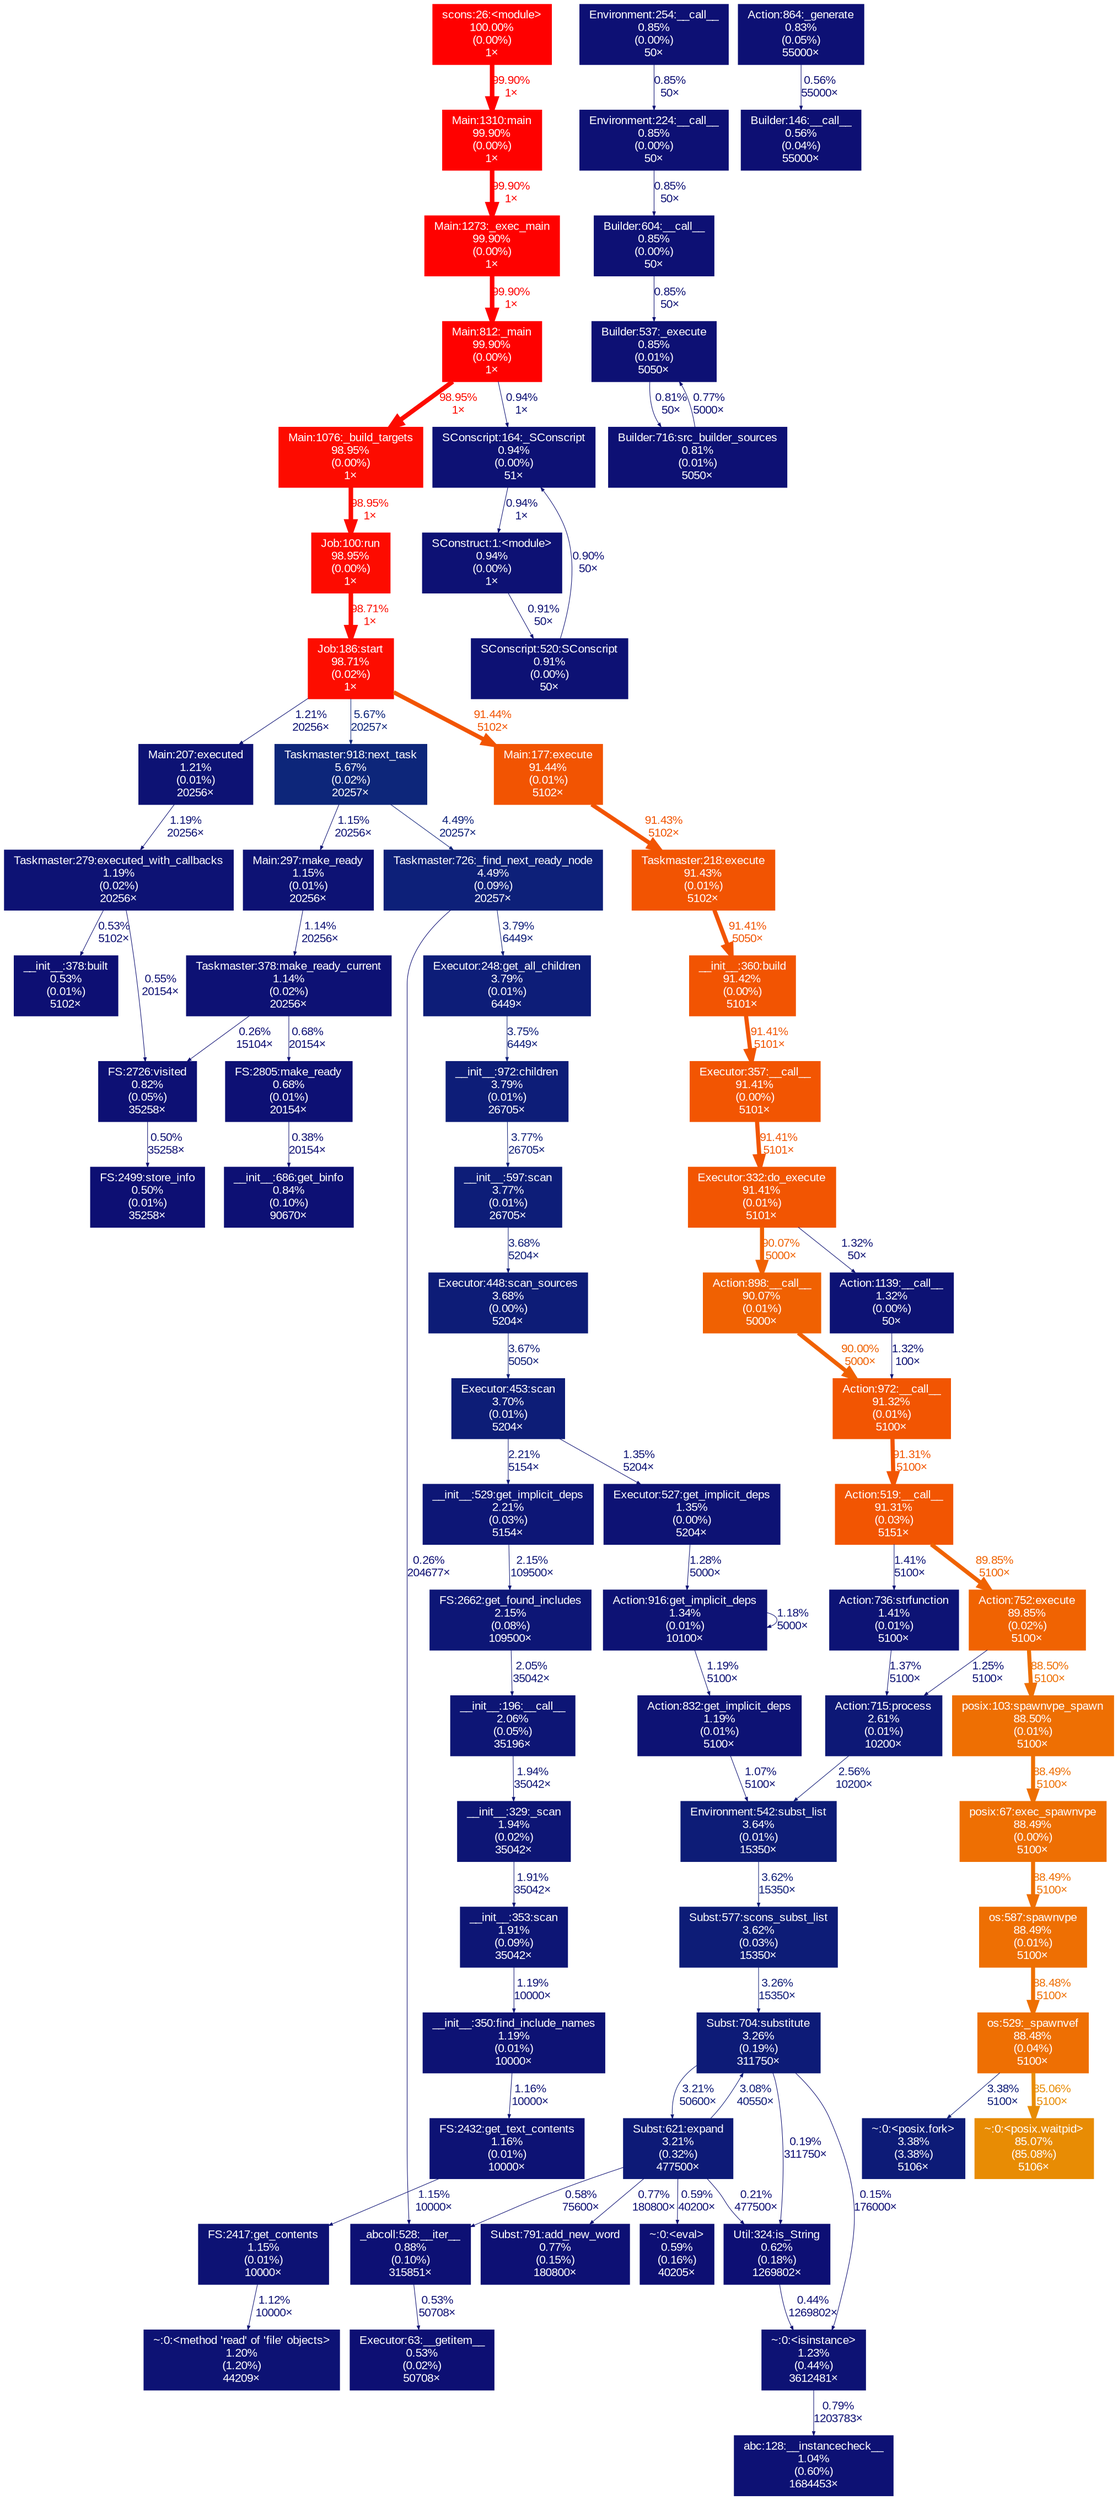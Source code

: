 digraph {
	graph [ranksep=0.25, fontname=Arial, nodesep=0.125];
	node [fontname=Arial, style=filled, height=0, width=0, shape=box, fontcolor=white];
	edge [fontname=Arial];
	2 [color="#0d0f73", fontcolor="#ffffff", fontsize="10.00", label="__init__:378:built\n0.53%\n(0.01%)\n5102×"];
	3 [color="#0d1274", fontcolor="#ffffff", fontsize="10.00", label="Taskmaster:279:executed_with_callbacks\n1.19%\n(0.02%)\n20256×"];
	3 -> 2 [color="#0d0f73", label="0.53%\n5102×", arrowsize="0.35", fontsize="10.00", fontcolor="#0d0f73", labeldistance="0.50", penwidth="0.50"];
	3 -> 185 [color="#0d0f73", label="0.55%\n20154×", arrowsize="0.35", fontsize="10.00", fontcolor="#0d0f73", labeldistance="0.50", penwidth="0.50"];
	7 [color="#0d2079", fontcolor="#ffffff", fontsize="10.00", label="Taskmaster:726:_find_next_ready_node\n4.49%\n(0.09%)\n20257×"];
	7 -> 487 [color="#0d0e73", label="0.26%\n204677×", arrowsize="0.35", fontsize="10.00", fontcolor="#0d0e73", labeldistance="0.50", penwidth="0.50"];
	7 -> 858 [color="#0d1d78", label="3.79%\n6449×", arrowsize="0.35", fontsize="10.00", fontcolor="#0d1d78", labeldistance="0.50", penwidth="0.50"];
	21 [color="#0d1074", fontcolor="#ffffff", fontsize="10.00", label="Builder:537:_execute\n0.85%\n(0.01%)\n5050×"];
	21 -> 198 [color="#0d1074", label="0.81%\n50×", arrowsize="0.35", fontsize="10.00", fontcolor="#0d1074", labeldistance="0.50", penwidth="0.50"];
	29 [color="#0d1174", fontcolor="#ffffff", fontsize="10.00", label="SConscript:164:_SConscript\n0.94%\n(0.00%)\n51×"];
	29 -> 125 [color="#0d1174", label="0.94%\n1×", arrowsize="0.35", fontsize="10.00", fontcolor="#0d1174", labeldistance="0.50", penwidth="0.50"];
	33 [color="#0d1a77", fontcolor="#ffffff", fontsize="10.00", label="Subst:621:expand\n3.21%\n(0.32%)\n477500×"];
	33 -> 420 [color="#0d0e73", label="0.21%\n477500×", arrowsize="0.35", fontsize="10.00", fontcolor="#0d0e73", labeldistance="0.50", penwidth="0.50"];
	33 -> 487 [color="#0d0f73", label="0.58%\n75600×", arrowsize="0.35", fontsize="10.00", fontcolor="#0d0f73", labeldistance="0.50", penwidth="0.50"];
	33 -> 268 [color="#0d1074", label="0.77%\n180800×", arrowsize="0.35", fontsize="10.00", fontcolor="#0d1074", labeldistance="0.50", penwidth="0.50"];
	33 -> 508 [color="#0d0f73", label="0.59%\n40200×", arrowsize="0.35", fontsize="10.00", fontcolor="#0d0f73", labeldistance="0.50", penwidth="0.50"];
	33 -> 437 [color="#0d1a77", label="3.08%\n40550×", arrowsize="0.35", fontsize="10.00", fontcolor="#0d1a77", labeldistance="0.50", penwidth="0.50"];
	77 [color="#0d1274", fontcolor="#ffffff", fontsize="10.00", label="Executor:527:get_implicit_deps\n1.35%\n(0.00%)\n5204×"];
	77 -> 786 [color="#0d1274", label="1.28%\n5000×", arrowsize="0.35", fontsize="10.00", fontcolor="#0d1274", labeldistance="0.50", penwidth="0.50"];
	85 [color="#ff0100", fontcolor="#ffffff", fontsize="10.00", label="Main:812:_main\n99.90%\n(0.00%)\n1×"];
	85 -> 29 [color="#0d1174", label="0.94%\n1×", arrowsize="0.35", fontsize="10.00", fontcolor="#0d1174", labeldistance="0.50", penwidth="0.50"];
	85 -> 578 [color="#fd0b00", label="98.95%\n1×", arrowsize="0.99", fontsize="10.00", fontcolor="#fd0b00", labeldistance="3.96", penwidth="3.96"];
	122 [color="#ff0100", fontcolor="#ffffff", fontsize="10.00", label="Main:1310:main\n99.90%\n(0.00%)\n1×"];
	122 -> 438 [color="#ff0100", label="99.90%\n1×", arrowsize="1.00", fontsize="10.00", fontcolor="#ff0100", labeldistance="4.00", penwidth="4.00"];
	125 [color="#0d1174", fontcolor="#ffffff", fontsize="10.00", label="SConstruct:1:<module>\n0.94%\n(0.00%)\n1×"];
	125 -> 303 [color="#0d1174", label="0.91%\n50×", arrowsize="0.35", fontsize="10.00", fontcolor="#0d1174", labeldistance="0.50", penwidth="0.50"];
	131 [color="#0d1074", fontcolor="#ffffff", fontsize="10.00", label="__init__:686:get_binfo\n0.84%\n(0.10%)\n90670×"];
	152 [color="#0d1575", fontcolor="#ffffff", fontsize="10.00", label="__init__:196:__call__\n2.06%\n(0.05%)\n35196×"];
	152 -> 551 [color="#0d1575", label="1.94%\n35042×", arrowsize="0.35", fontsize="10.00", fontcolor="#0d1575", labeldistance="0.50", penwidth="0.50"];
	184 [color="#0d1174", fontcolor="#ffffff", fontsize="10.00", label="Taskmaster:378:make_ready_current\n1.14%\n(0.02%)\n20256×"];
	184 -> 185 [color="#0d0e73", label="0.26%\n15104×", arrowsize="0.35", fontsize="10.00", fontcolor="#0d0e73", labeldistance="0.50", penwidth="0.50"];
	184 -> 794 [color="#0d1074", label="0.68%\n20154×", arrowsize="0.35", fontsize="10.00", fontcolor="#0d1074", labeldistance="0.50", penwidth="0.50"];
	185 [color="#0d1074", fontcolor="#ffffff", fontsize="10.00", label="FS:2726:visited\n0.82%\n(0.05%)\n35258×"];
	185 -> 730 [color="#0d0f73", label="0.50%\n35258×", arrowsize="0.35", fontsize="10.00", fontcolor="#0d0f73", labeldistance="0.50", penwidth="0.50"];
	187 [color="#0d1d78", fontcolor="#ffffff", fontsize="10.00", label="__init__:597:scan\n3.77%\n(0.01%)\n26705×"];
	187 -> 1265 [color="#0d1c77", label="3.68%\n5204×", arrowsize="0.35", fontsize="10.00", fontcolor="#0d1c77", labeldistance="0.50", penwidth="0.50"];
	190 [color="#0d1274", fontcolor="#ffffff", fontsize="10.00", label="Main:207:executed\n1.21%\n(0.01%)\n20256×"];
	190 -> 3 [color="#0d1274", label="1.19%\n20256×", arrowsize="0.35", fontsize="10.00", fontcolor="#0d1274", labeldistance="0.50", penwidth="0.50"];
	194 [color="#0d1876", fontcolor="#ffffff", fontsize="10.00", label="Action:715:process\n2.61%\n(0.01%)\n10200×"];
	194 -> 1098 [color="#0d1876", label="2.56%\n10200×", arrowsize="0.35", fontsize="10.00", fontcolor="#0d1876", labeldistance="0.50", penwidth="0.50"];
	198 [color="#0d1074", fontcolor="#ffffff", fontsize="10.00", label="Builder:716:src_builder_sources\n0.81%\n(0.01%)\n5050×"];
	198 -> 21 [color="#0d1074", label="0.77%\n5000×", arrowsize="0.35", fontsize="10.00", fontcolor="#0d1074", labeldistance="0.50", penwidth="0.50"];
	199 [color="#0d1d78", fontcolor="#ffffff", fontsize="10.00", label="__init__:972:children\n3.79%\n(0.01%)\n26705×"];
	199 -> 187 [color="#0d1d78", label="3.77%\n26705×", arrowsize="0.35", fontsize="10.00", fontcolor="#0d1d78", labeldistance="0.50", penwidth="0.50"];
	216 [color="#0d1575", fontcolor="#ffffff", fontsize="10.00", label="__init__:353:scan\n1.91%\n(0.09%)\n35042×"];
	216 -> 961 [color="#0d1274", label="1.19%\n10000×", arrowsize="0.35", fontsize="10.00", fontcolor="#0d1274", labeldistance="0.50", penwidth="0.50"];
	230 [color="#0d267a", fontcolor="#ffffff", fontsize="10.00", label="Taskmaster:918:next_task\n5.67%\n(0.02%)\n20257×"];
	230 -> 7 [color="#0d2079", label="4.49%\n20257×", arrowsize="0.35", fontsize="10.00", fontcolor="#0d2079", labeldistance="0.50", penwidth="0.50"];
	230 -> 1482 [color="#0d1274", label="1.15%\n20256×", arrowsize="0.35", fontsize="10.00", fontcolor="#0d1274", labeldistance="0.50", penwidth="0.50"];
	231 [color="#f25402", fontcolor="#ffffff", fontsize="10.00", label="__init__:360:build\n91.42%\n(0.00%)\n5101×"];
	231 -> 813 [color="#f25502", label="91.41%\n5101×", arrowsize="0.96", fontsize="10.00", fontcolor="#f25502", labeldistance="3.66", penwidth="3.66"];
	246 [color="#0d1676", fontcolor="#ffffff", fontsize="10.00", label="FS:2662:get_found_includes\n2.15%\n(0.08%)\n109500×"];
	246 -> 152 [color="#0d1575", label="2.05%\n35042×", arrowsize="0.35", fontsize="10.00", fontcolor="#0d1575", labeldistance="0.50", penwidth="0.50"];
	253 [color="#0d1d77", fontcolor="#ffffff", fontsize="10.00", label="Executor:453:scan\n3.70%\n(0.01%)\n5204×"];
	253 -> 77 [color="#0d1274", label="1.35%\n5204×", arrowsize="0.35", fontsize="10.00", fontcolor="#0d1274", labeldistance="0.50", penwidth="0.50"];
	253 -> 718 [color="#0d1676", label="2.21%\n5154×", arrowsize="0.35", fontsize="10.00", fontcolor="#0d1676", labeldistance="0.50", penwidth="0.50"];
	268 [color="#0d1074", fontcolor="#ffffff", fontsize="10.00", label="Subst:791:add_new_word\n0.77%\n(0.15%)\n180800×"];
	273 [color="#ff0000", fontcolor="#ffffff", fontsize="10.00", label="scons:26:<module>\n100.00%\n(0.00%)\n1×"];
	273 -> 122 [color="#ff0100", label="99.90%\n1×", arrowsize="1.00", fontsize="10.00", fontcolor="#ff0100", labeldistance="4.00", penwidth="4.00"];
	303 [color="#0d1174", fontcolor="#ffffff", fontsize="10.00", label="SConscript:520:SConscript\n0.91%\n(0.00%)\n50×"];
	303 -> 29 [color="#0d1074", label="0.90%\n50×", arrowsize="0.35", fontsize="10.00", fontcolor="#0d1074", labeldistance="0.50", penwidth="0.50"];
	304 [color="#0d1375", fontcolor="#ffffff", fontsize="10.00", label="Action:736:strfunction\n1.41%\n(0.01%)\n5100×"];
	304 -> 194 [color="#0d1274", label="1.37%\n5100×", arrowsize="0.35", fontsize="10.00", fontcolor="#0d1274", labeldistance="0.50", penwidth="0.50"];
	324 [color="#fd0d00", fontcolor="#ffffff", fontsize="10.00", label="Job:186:start\n98.71%\n(0.02%)\n1×"];
	324 -> 230 [color="#0d267a", label="5.67%\n20257×", arrowsize="0.35", fontsize="10.00", fontcolor="#0d267a", labeldistance="0.50", penwidth="0.50"];
	324 -> 1255 [color="#f25402", label="91.44%\n5102×", arrowsize="0.96", fontsize="10.00", fontcolor="#f25402", labeldistance="3.66", penwidth="3.66"];
	324 -> 190 [color="#0d1274", label="1.21%\n20256×", arrowsize="0.35", fontsize="10.00", fontcolor="#0d1274", labeldistance="0.50", penwidth="0.50"];
	350 [color="#0d1c77", fontcolor="#ffffff", fontsize="10.00", label="Subst:577:scons_subst_list\n3.62%\n(0.03%)\n15350×"];
	350 -> 437 [color="#0d1b77", label="3.26%\n15350×", arrowsize="0.35", fontsize="10.00", fontcolor="#0d1b77", labeldistance="0.50", penwidth="0.50"];
	412 [color="#0d1274", fontcolor="#ffffff", fontsize="10.00", label="~:0:<isinstance>\n1.23%\n(0.44%)\n3612481×"];
	412 -> 504 [color="#0d1074", label="0.79%\n1203783×", arrowsize="0.35", fontsize="10.00", fontcolor="#0d1074", labeldistance="0.50", penwidth="0.50"];
	417 [color="#f25502", fontcolor="#ffffff", fontsize="10.00", label="Executor:332:do_execute\n91.41%\n(0.01%)\n5101×"];
	417 -> 681 [color="#f06102", label="90.07%\n5000×", arrowsize="0.95", fontsize="10.00", fontcolor="#f06102", labeldistance="3.60", penwidth="3.60"];
	417 -> 1165 [color="#0d1274", label="1.32%\n50×", arrowsize="0.35", fontsize="10.00", fontcolor="#0d1274", labeldistance="0.50", penwidth="0.50"];
	420 [color="#0d0f74", fontcolor="#ffffff", fontsize="10.00", label="Util:324:is_String\n0.62%\n(0.18%)\n1269802×"];
	420 -> 412 [color="#0d0f73", label="0.44%\n1269802×", arrowsize="0.35", fontsize="10.00", fontcolor="#0d0f73", labeldistance="0.50", penwidth="0.50"];
	429 [color="#f25502", fontcolor="#ffffff", fontsize="10.00", label="Action:519:__call__\n91.31%\n(0.03%)\n5151×"];
	429 -> 555 [color="#f06302", label="89.85%\n5100×", arrowsize="0.95", fontsize="10.00", fontcolor="#f06302", labeldistance="3.59", penwidth="3.59"];
	429 -> 304 [color="#0d1375", label="1.41%\n5100×", arrowsize="0.35", fontsize="10.00", fontcolor="#0d1375", labeldistance="0.50", penwidth="0.50"];
	437 [color="#0d1b77", fontcolor="#ffffff", fontsize="10.00", label="Subst:704:substitute\n3.26%\n(0.19%)\n311750×"];
	437 -> 33 [color="#0d1a77", label="3.21%\n50600×", arrowsize="0.35", fontsize="10.00", fontcolor="#0d1a77", labeldistance="0.50", penwidth="0.50"];
	437 -> 420 [color="#0d0e73", label="0.19%\n311750×", arrowsize="0.35", fontsize="10.00", fontcolor="#0d0e73", labeldistance="0.50", penwidth="0.50"];
	437 -> 412 [color="#0d0d73", label="0.15%\n176000×", arrowsize="0.35", fontsize="10.00", fontcolor="#0d0d73", labeldistance="0.50", penwidth="0.50"];
	438 [color="#ff0100", fontcolor="#ffffff", fontsize="10.00", label="Main:1273:_exec_main\n99.90%\n(0.00%)\n1×"];
	438 -> 85 [color="#ff0100", label="99.90%\n1×", arrowsize="1.00", fontsize="10.00", fontcolor="#ff0100", labeldistance="4.00", penwidth="4.00"];
	487 [color="#0d1074", fontcolor="#ffffff", fontsize="10.00", label="_abcoll:528:__iter__\n0.88%\n(0.10%)\n315851×"];
	487 -> 756 [color="#0d0f73", label="0.53%\n50708×", arrowsize="0.35", fontsize="10.00", fontcolor="#0d0f73", labeldistance="0.50", penwidth="0.50"];
	504 [color="#0d1174", fontcolor="#ffffff", fontsize="10.00", label="abc:128:__instancecheck__\n1.04%\n(0.60%)\n1684453×"];
	508 [color="#0d0f73", fontcolor="#ffffff", fontsize="10.00", label="~:0:<eval>\n0.59%\n(0.16%)\n40205×"];
	537 [color="#0d1274", fontcolor="#ffffff", fontsize="10.00", label="~:0:<method 'read' of 'file' objects>\n1.20%\n(1.20%)\n44209×"];
	538 [color="#0d1274", fontcolor="#ffffff", fontsize="10.00", label="FS:2417:get_contents\n1.15%\n(0.01%)\n10000×"];
	538 -> 537 [color="#0d1174", label="1.12%\n10000×", arrowsize="0.35", fontsize="10.00", fontcolor="#0d1174", labeldistance="0.50", penwidth="0.50"];
	551 [color="#0d1575", fontcolor="#ffffff", fontsize="10.00", label="__init__:329:_scan\n1.94%\n(0.02%)\n35042×"];
	551 -> 216 [color="#0d1575", label="1.91%\n35042×", arrowsize="0.35", fontsize="10.00", fontcolor="#0d1575", labeldistance="0.50", penwidth="0.50"];
	555 [color="#f06302", fontcolor="#ffffff", fontsize="10.00", label="Action:752:execute\n89.85%\n(0.02%)\n5100×"];
	555 -> 194 [color="#0d1274", label="1.25%\n5100×", arrowsize="0.35", fontsize="10.00", fontcolor="#0d1274", labeldistance="0.50", penwidth="0.50"];
	555 -> 1167 [color="#ee6f03", label="88.50%\n5100×", arrowsize="0.94", fontsize="10.00", fontcolor="#ee6f03", labeldistance="3.54", penwidth="3.54"];
	578 [color="#fd0b00", fontcolor="#ffffff", fontsize="10.00", label="Main:1076:_build_targets\n98.95%\n(0.00%)\n1×"];
	578 -> 1015 [color="#fd0b00", label="98.95%\n1×", arrowsize="0.99", fontsize="10.00", fontcolor="#fd0b00", labeldistance="3.96", penwidth="3.96"];
	614 [color="#0d0f73", fontcolor="#ffffff", fontsize="10.00", label="Builder:146:__call__\n0.56%\n(0.04%)\n55000×"];
	625 [color="#f25402", fontcolor="#ffffff", fontsize="10.00", label="Taskmaster:218:execute\n91.43%\n(0.01%)\n5102×"];
	625 -> 231 [color="#f25402", label="91.41%\n5050×", arrowsize="0.96", fontsize="10.00", fontcolor="#f25402", labeldistance="3.66", penwidth="3.66"];
	681 [color="#f06102", fontcolor="#ffffff", fontsize="10.00", label="Action:898:__call__\n90.07%\n(0.01%)\n5000×"];
	681 -> 1064 [color="#f06102", label="90.00%\n5000×", arrowsize="0.95", fontsize="10.00", fontcolor="#f06102", labeldistance="3.60", penwidth="3.60"];
	718 [color="#0d1676", fontcolor="#ffffff", fontsize="10.00", label="__init__:529:get_implicit_deps\n2.21%\n(0.03%)\n5154×"];
	718 -> 246 [color="#0d1676", label="2.15%\n109500×", arrowsize="0.35", fontsize="10.00", fontcolor="#0d1676", labeldistance="0.50", penwidth="0.50"];
	730 [color="#0d0f73", fontcolor="#ffffff", fontsize="10.00", label="FS:2499:store_info\n0.50%\n(0.01%)\n35258×"];
	756 [color="#0d0f73", fontcolor="#ffffff", fontsize="10.00", label="Executor:63:__getitem__\n0.53%\n(0.02%)\n50708×"];
	759 [color="#0d1074", fontcolor="#ffffff", fontsize="10.00", label="Builder:604:__call__\n0.85%\n(0.00%)\n50×"];
	759 -> 21 [color="#0d1074", label="0.85%\n50×", arrowsize="0.35", fontsize="10.00", fontcolor="#0d1074", labeldistance="0.50", penwidth="0.50"];
	786 [color="#0d1274", fontcolor="#ffffff", fontsize="10.00", label="Action:916:get_implicit_deps\n1.34%\n(0.01%)\n10100×"];
	786 -> 793 [color="#0d1274", label="1.19%\n5100×", arrowsize="0.35", fontsize="10.00", fontcolor="#0d1274", labeldistance="0.50", penwidth="0.50"];
	786 -> 786 [color="#0d1274", label="1.18%\n5000×", arrowsize="0.35", fontsize="10.00", fontcolor="#0d1274", labeldistance="0.50", penwidth="0.50"];
	793 [color="#0d1274", fontcolor="#ffffff", fontsize="10.00", label="Action:832:get_implicit_deps\n1.19%\n(0.01%)\n5100×"];
	793 -> 1098 [color="#0d1174", label="1.07%\n5100×", arrowsize="0.35", fontsize="10.00", fontcolor="#0d1174", labeldistance="0.50", penwidth="0.50"];
	794 [color="#0d1074", fontcolor="#ffffff", fontsize="10.00", label="FS:2805:make_ready\n0.68%\n(0.01%)\n20154×"];
	794 -> 131 [color="#0d0e73", label="0.38%\n20154×", arrowsize="0.35", fontsize="10.00", fontcolor="#0d0e73", labeldistance="0.50", penwidth="0.50"];
	799 [color="#ee6f03", fontcolor="#ffffff", fontsize="10.00", label="os:529:_spawnvef\n88.48%\n(0.04%)\n5100×"];
	799 -> 873 [color="#0d1b77", label="3.38%\n5100×", arrowsize="0.35", fontsize="10.00", fontcolor="#0d1b77", labeldistance="0.50", penwidth="0.50"];
	799 -> 1365 [color="#e88c04", label="85.06%\n5100×", arrowsize="0.92", fontsize="10.00", fontcolor="#e88c04", labeldistance="3.40", penwidth="3.40"];
	813 [color="#f25502", fontcolor="#ffffff", fontsize="10.00", label="Executor:357:__call__\n91.41%\n(0.00%)\n5101×"];
	813 -> 417 [color="#f25502", label="91.41%\n5101×", arrowsize="0.96", fontsize="10.00", fontcolor="#f25502", labeldistance="3.66", penwidth="3.66"];
	858 [color="#0d1d78", fontcolor="#ffffff", fontsize="10.00", label="Executor:248:get_all_children\n3.79%\n(0.01%)\n6449×"];
	858 -> 199 [color="#0d1d78", label="3.75%\n6449×", arrowsize="0.35", fontsize="10.00", fontcolor="#0d1d78", labeldistance="0.50", penwidth="0.50"];
	873 [color="#0d1b77", fontcolor="#ffffff", fontsize="10.00", label="~:0:<posix.fork>\n3.38%\n(3.38%)\n5106×"];
	942 [color="#0d1074", fontcolor="#ffffff", fontsize="10.00", label="Action:864:_generate\n0.83%\n(0.05%)\n55000×"];
	942 -> 614 [color="#0d0f73", label="0.56%\n55000×", arrowsize="0.35", fontsize="10.00", fontcolor="#0d0f73", labeldistance="0.50", penwidth="0.50"];
	960 [color="#0d1274", fontcolor="#ffffff", fontsize="10.00", label="FS:2432:get_text_contents\n1.16%\n(0.01%)\n10000×"];
	960 -> 538 [color="#0d1274", label="1.15%\n10000×", arrowsize="0.35", fontsize="10.00", fontcolor="#0d1274", labeldistance="0.50", penwidth="0.50"];
	961 [color="#0d1274", fontcolor="#ffffff", fontsize="10.00", label="__init__:350:find_include_names\n1.19%\n(0.01%)\n10000×"];
	961 -> 960 [color="#0d1274", label="1.16%\n10000×", arrowsize="0.35", fontsize="10.00", fontcolor="#0d1274", labeldistance="0.50", penwidth="0.50"];
	1015 [color="#fd0b00", fontcolor="#ffffff", fontsize="10.00", label="Job:100:run\n98.95%\n(0.00%)\n1×"];
	1015 -> 324 [color="#fd0d00", label="98.71%\n1×", arrowsize="0.99", fontsize="10.00", fontcolor="#fd0d00", labeldistance="3.95", penwidth="3.95"];
	1064 [color="#f25502", fontcolor="#ffffff", fontsize="10.00", label="Action:972:__call__\n91.32%\n(0.01%)\n5100×"];
	1064 -> 429 [color="#f25502", label="91.31%\n5100×", arrowsize="0.96", fontsize="10.00", fontcolor="#f25502", labeldistance="3.65", penwidth="3.65"];
	1067 [color="#0d1074", fontcolor="#ffffff", fontsize="10.00", label="Environment:224:__call__\n0.85%\n(0.00%)\n50×"];
	1067 -> 759 [color="#0d1074", label="0.85%\n50×", arrowsize="0.35", fontsize="10.00", fontcolor="#0d1074", labeldistance="0.50", penwidth="0.50"];
	1068 [color="#0d1074", fontcolor="#ffffff", fontsize="10.00", label="Environment:254:__call__\n0.85%\n(0.00%)\n50×"];
	1068 -> 1067 [color="#0d1074", label="0.85%\n50×", arrowsize="0.35", fontsize="10.00", fontcolor="#0d1074", labeldistance="0.50", penwidth="0.50"];
	1098 [color="#0d1c77", fontcolor="#ffffff", fontsize="10.00", label="Environment:542:subst_list\n3.64%\n(0.01%)\n15350×"];
	1098 -> 350 [color="#0d1c77", label="3.62%\n15350×", arrowsize="0.35", fontsize="10.00", fontcolor="#0d1c77", labeldistance="0.50", penwidth="0.50"];
	1165 [color="#0d1274", fontcolor="#ffffff", fontsize="10.00", label="Action:1139:__call__\n1.32%\n(0.00%)\n50×"];
	1165 -> 1064 [color="#0d1274", label="1.32%\n100×", arrowsize="0.35", fontsize="10.00", fontcolor="#0d1274", labeldistance="0.50", penwidth="0.50"];
	1166 [color="#ee6f03", fontcolor="#ffffff", fontsize="10.00", label="posix:67:exec_spawnvpe\n88.49%\n(0.00%)\n5100×"];
	1166 -> 1523 [color="#ee6f03", label="88.49%\n5100×", arrowsize="0.94", fontsize="10.00", fontcolor="#ee6f03", labeldistance="3.54", penwidth="3.54"];
	1167 [color="#ee6f03", fontcolor="#ffffff", fontsize="10.00", label="posix:103:spawnvpe_spawn\n88.50%\n(0.01%)\n5100×"];
	1167 -> 1166 [color="#ee6f03", label="88.49%\n5100×", arrowsize="0.94", fontsize="10.00", fontcolor="#ee6f03", labeldistance="3.54", penwidth="3.54"];
	1255 [color="#f25402", fontcolor="#ffffff", fontsize="10.00", label="Main:177:execute\n91.44%\n(0.01%)\n5102×"];
	1255 -> 625 [color="#f25402", label="91.43%\n5102×", arrowsize="0.96", fontsize="10.00", fontcolor="#f25402", labeldistance="3.66", penwidth="3.66"];
	1265 [color="#0d1c77", fontcolor="#ffffff", fontsize="10.00", label="Executor:448:scan_sources\n3.68%\n(0.00%)\n5204×"];
	1265 -> 253 [color="#0d1c77", label="3.67%\n5050×", arrowsize="0.35", fontsize="10.00", fontcolor="#0d1c77", labeldistance="0.50", penwidth="0.50"];
	1365 [color="#e88c04", fontcolor="#ffffff", fontsize="10.00", label="~:0:<posix.waitpid>\n85.07%\n(85.08%)\n5106×"];
	1482 [color="#0d1274", fontcolor="#ffffff", fontsize="10.00", label="Main:297:make_ready\n1.15%\n(0.01%)\n20256×"];
	1482 -> 184 [color="#0d1174", label="1.14%\n20256×", arrowsize="0.35", fontsize="10.00", fontcolor="#0d1174", labeldistance="0.50", penwidth="0.50"];
	1523 [color="#ee6f03", fontcolor="#ffffff", fontsize="10.00", label="os:587:spawnvpe\n88.49%\n(0.01%)\n5100×"];
	1523 -> 799 [color="#ee6f03", label="88.48%\n5100×", arrowsize="0.94", fontsize="10.00", fontcolor="#ee6f03", labeldistance="3.54", penwidth="3.54"];
}
